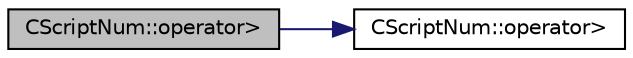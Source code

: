 digraph "CScriptNum::operator&gt;"
{
  edge [fontname="Helvetica",fontsize="10",labelfontname="Helvetica",labelfontsize="10"];
  node [fontname="Helvetica",fontsize="10",shape=record];
  rankdir="LR";
  Node56 [label="CScriptNum::operator\>",height=0.2,width=0.4,color="black", fillcolor="grey75", style="filled", fontcolor="black"];
  Node56 -> Node57 [color="midnightblue",fontsize="10",style="solid",fontname="Helvetica"];
  Node57 [label="CScriptNum::operator\>",height=0.2,width=0.4,color="black", fillcolor="white", style="filled",URL="$class_c_script_num.html#ad92247f54bac8a6b797b2c0dc16bbd6f"];
}
